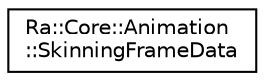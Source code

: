 digraph "Graphical Class Hierarchy"
{
 // INTERACTIVE_SVG=YES
 // LATEX_PDF_SIZE
  edge [fontname="Helvetica",fontsize="10",labelfontname="Helvetica",labelfontsize="10"];
  node [fontname="Helvetica",fontsize="10",shape=record];
  rankdir="LR";
  Node0 [label="Ra::Core::Animation\l::SkinningFrameData",height=0.2,width=0.4,color="black", fillcolor="white", style="filled",URL="$structRa_1_1Core_1_1Animation_1_1SkinningFrameData.html",tooltip="Pose data for one frame."];
}
